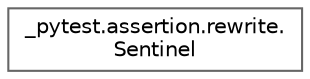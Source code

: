 digraph "Graphical Class Hierarchy"
{
 // LATEX_PDF_SIZE
  bgcolor="transparent";
  edge [fontname=Helvetica,fontsize=10,labelfontname=Helvetica,labelfontsize=10];
  node [fontname=Helvetica,fontsize=10,shape=box,height=0.2,width=0.4];
  rankdir="LR";
  Node0 [id="Node000000",label="_pytest.assertion.rewrite.\lSentinel",height=0.2,width=0.4,color="grey40", fillcolor="white", style="filled",URL="$class__pytest_1_1assertion_1_1rewrite_1_1_sentinel.html",tooltip=" "];
}
